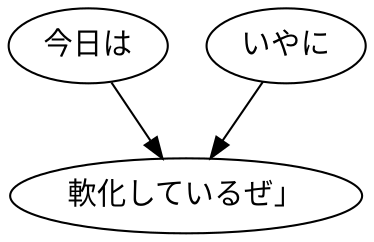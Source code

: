 digraph graph2571 {
	node0 [label="今日は"];
	node1 [label="いやに"];
	node2 [label="軟化しているぜ」"];
	node0 -> node2;
	node1 -> node2;
}
